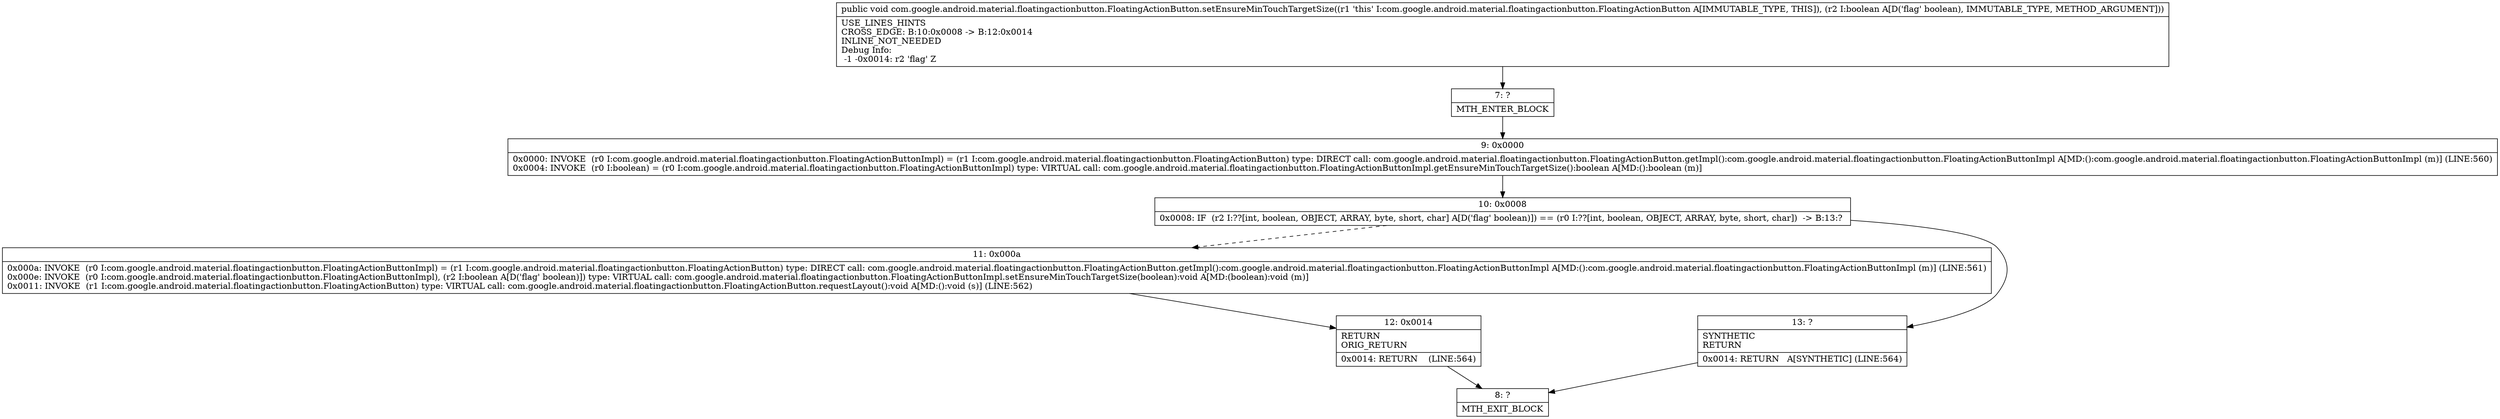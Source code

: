 digraph "CFG forcom.google.android.material.floatingactionbutton.FloatingActionButton.setEnsureMinTouchTargetSize(Z)V" {
Node_7 [shape=record,label="{7\:\ ?|MTH_ENTER_BLOCK\l}"];
Node_9 [shape=record,label="{9\:\ 0x0000|0x0000: INVOKE  (r0 I:com.google.android.material.floatingactionbutton.FloatingActionButtonImpl) = (r1 I:com.google.android.material.floatingactionbutton.FloatingActionButton) type: DIRECT call: com.google.android.material.floatingactionbutton.FloatingActionButton.getImpl():com.google.android.material.floatingactionbutton.FloatingActionButtonImpl A[MD:():com.google.android.material.floatingactionbutton.FloatingActionButtonImpl (m)] (LINE:560)\l0x0004: INVOKE  (r0 I:boolean) = (r0 I:com.google.android.material.floatingactionbutton.FloatingActionButtonImpl) type: VIRTUAL call: com.google.android.material.floatingactionbutton.FloatingActionButtonImpl.getEnsureMinTouchTargetSize():boolean A[MD:():boolean (m)]\l}"];
Node_10 [shape=record,label="{10\:\ 0x0008|0x0008: IF  (r2 I:??[int, boolean, OBJECT, ARRAY, byte, short, char] A[D('flag' boolean)]) == (r0 I:??[int, boolean, OBJECT, ARRAY, byte, short, char])  \-\> B:13:? \l}"];
Node_11 [shape=record,label="{11\:\ 0x000a|0x000a: INVOKE  (r0 I:com.google.android.material.floatingactionbutton.FloatingActionButtonImpl) = (r1 I:com.google.android.material.floatingactionbutton.FloatingActionButton) type: DIRECT call: com.google.android.material.floatingactionbutton.FloatingActionButton.getImpl():com.google.android.material.floatingactionbutton.FloatingActionButtonImpl A[MD:():com.google.android.material.floatingactionbutton.FloatingActionButtonImpl (m)] (LINE:561)\l0x000e: INVOKE  (r0 I:com.google.android.material.floatingactionbutton.FloatingActionButtonImpl), (r2 I:boolean A[D('flag' boolean)]) type: VIRTUAL call: com.google.android.material.floatingactionbutton.FloatingActionButtonImpl.setEnsureMinTouchTargetSize(boolean):void A[MD:(boolean):void (m)]\l0x0011: INVOKE  (r1 I:com.google.android.material.floatingactionbutton.FloatingActionButton) type: VIRTUAL call: com.google.android.material.floatingactionbutton.FloatingActionButton.requestLayout():void A[MD:():void (s)] (LINE:562)\l}"];
Node_12 [shape=record,label="{12\:\ 0x0014|RETURN\lORIG_RETURN\l|0x0014: RETURN    (LINE:564)\l}"];
Node_8 [shape=record,label="{8\:\ ?|MTH_EXIT_BLOCK\l}"];
Node_13 [shape=record,label="{13\:\ ?|SYNTHETIC\lRETURN\l|0x0014: RETURN   A[SYNTHETIC] (LINE:564)\l}"];
MethodNode[shape=record,label="{public void com.google.android.material.floatingactionbutton.FloatingActionButton.setEnsureMinTouchTargetSize((r1 'this' I:com.google.android.material.floatingactionbutton.FloatingActionButton A[IMMUTABLE_TYPE, THIS]), (r2 I:boolean A[D('flag' boolean), IMMUTABLE_TYPE, METHOD_ARGUMENT]))  | USE_LINES_HINTS\lCROSS_EDGE: B:10:0x0008 \-\> B:12:0x0014\lINLINE_NOT_NEEDED\lDebug Info:\l  \-1 \-0x0014: r2 'flag' Z\l}"];
MethodNode -> Node_7;Node_7 -> Node_9;
Node_9 -> Node_10;
Node_10 -> Node_11[style=dashed];
Node_10 -> Node_13;
Node_11 -> Node_12;
Node_12 -> Node_8;
Node_13 -> Node_8;
}

